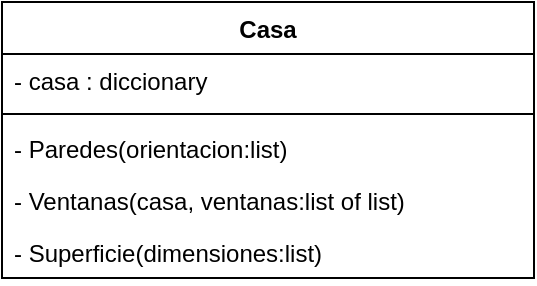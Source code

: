 <mxfile version="17.1.2" type="device"><diagram id="C5RBs43oDa-KdzZeNtuy" name="Page-1"><mxGraphModel dx="870" dy="586" grid="1" gridSize="10" guides="1" tooltips="1" connect="1" arrows="1" fold="1" page="1" pageScale="1" pageWidth="827" pageHeight="1169" math="0" shadow="0"><root><mxCell id="WIyWlLk6GJQsqaUBKTNV-0"/><mxCell id="WIyWlLk6GJQsqaUBKTNV-1" parent="WIyWlLk6GJQsqaUBKTNV-0"/><mxCell id="WvZEGt0q61B4KaGKmZQA-0" value="Casa" style="swimlane;fontStyle=1;align=center;verticalAlign=top;childLayout=stackLayout;horizontal=1;startSize=26;horizontalStack=0;resizeParent=1;resizeParentMax=0;resizeLast=0;collapsible=1;marginBottom=0;" vertex="1" parent="WIyWlLk6GJQsqaUBKTNV-1"><mxGeometry x="281" y="100" width="266" height="138" as="geometry"/></mxCell><mxCell id="WvZEGt0q61B4KaGKmZQA-1" value="- casa : diccionary" style="text;strokeColor=none;fillColor=none;align=left;verticalAlign=top;spacingLeft=4;spacingRight=4;overflow=hidden;rotatable=0;points=[[0,0.5],[1,0.5]];portConstraint=eastwest;" vertex="1" parent="WvZEGt0q61B4KaGKmZQA-0"><mxGeometry y="26" width="266" height="26" as="geometry"/></mxCell><mxCell id="WvZEGt0q61B4KaGKmZQA-2" value="" style="line;strokeWidth=1;fillColor=none;align=left;verticalAlign=middle;spacingTop=-1;spacingLeft=3;spacingRight=3;rotatable=0;labelPosition=right;points=[];portConstraint=eastwest;" vertex="1" parent="WvZEGt0q61B4KaGKmZQA-0"><mxGeometry y="52" width="266" height="8" as="geometry"/></mxCell><mxCell id="WvZEGt0q61B4KaGKmZQA-3" value="- Paredes(orientacion:list)" style="text;strokeColor=none;fillColor=none;align=left;verticalAlign=top;spacingLeft=4;spacingRight=4;overflow=hidden;rotatable=0;points=[[0,0.5],[1,0.5]];portConstraint=eastwest;" vertex="1" parent="WvZEGt0q61B4KaGKmZQA-0"><mxGeometry y="60" width="266" height="26" as="geometry"/></mxCell><mxCell id="WvZEGt0q61B4KaGKmZQA-4" value="- Ventanas(casa, ventanas:list of list)" style="text;strokeColor=none;fillColor=none;align=left;verticalAlign=top;spacingLeft=4;spacingRight=4;overflow=hidden;rotatable=0;points=[[0,0.5],[1,0.5]];portConstraint=eastwest;" vertex="1" parent="WvZEGt0q61B4KaGKmZQA-0"><mxGeometry y="86" width="266" height="26" as="geometry"/></mxCell><mxCell id="WvZEGt0q61B4KaGKmZQA-5" value="- Superficie(dimensiones:list)" style="text;strokeColor=none;fillColor=none;align=left;verticalAlign=top;spacingLeft=4;spacingRight=4;overflow=hidden;rotatable=0;points=[[0,0.5],[1,0.5]];portConstraint=eastwest;" vertex="1" parent="WvZEGt0q61B4KaGKmZQA-0"><mxGeometry y="112" width="266" height="26" as="geometry"/></mxCell></root></mxGraphModel></diagram></mxfile>